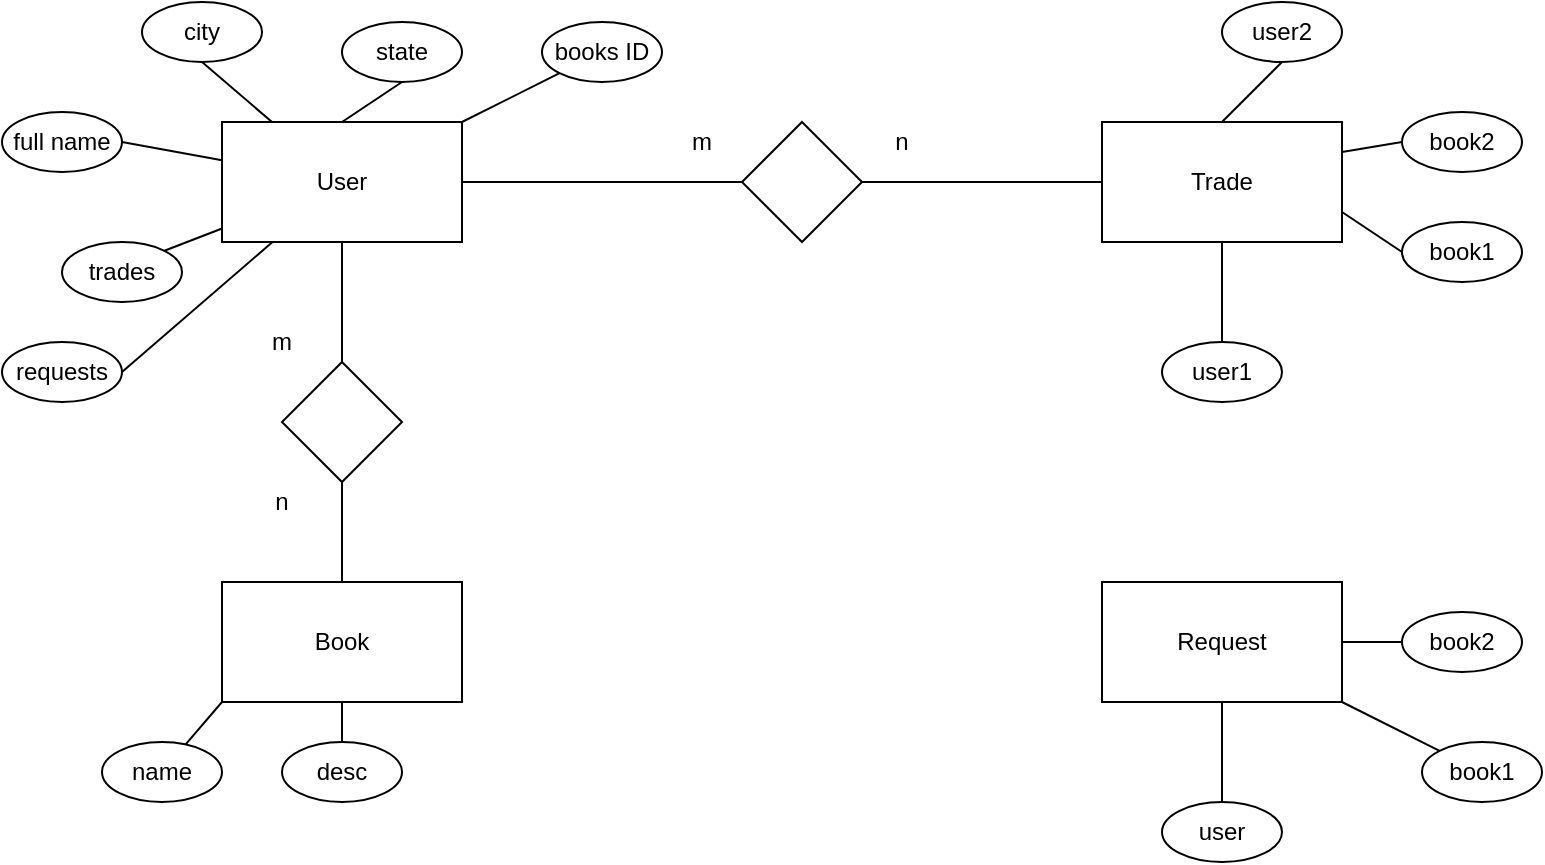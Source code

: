 <mxfile version="13.9.9" type="device"><diagram id="YYZ29TjwpLemS_fewLkr" name="Page-1"><mxGraphModel dx="621" dy="707" grid="1" gridSize="10" guides="1" tooltips="1" connect="1" arrows="1" fold="1" page="1" pageScale="1" pageWidth="850" pageHeight="1100" math="0" shadow="0"><root><mxCell id="0"/><mxCell id="1" parent="0"/><mxCell id="ZxvFSqc-yX03ytRal2Wq-12" style="edgeStyle=none;rounded=0;orthogonalLoop=1;jettySize=auto;html=1;exitX=0.5;exitY=1;exitDx=0;exitDy=0;endArrow=none;endFill=0;" edge="1" parent="1" source="ZxvFSqc-yX03ytRal2Wq-1" target="ZxvFSqc-yX03ytRal2Wq-11"><mxGeometry relative="1" as="geometry"/></mxCell><mxCell id="ZxvFSqc-yX03ytRal2Wq-1" value="User" style="rounded=0;whiteSpace=wrap;html=1;" vertex="1" parent="1"><mxGeometry x="120" y="120" width="120" height="60" as="geometry"/></mxCell><mxCell id="ZxvFSqc-yX03ytRal2Wq-48" style="edgeStyle=none;rounded=0;orthogonalLoop=1;jettySize=auto;html=1;exitX=0;exitY=1;exitDx=0;exitDy=0;endArrow=none;endFill=0;" edge="1" parent="1" source="ZxvFSqc-yX03ytRal2Wq-3" target="ZxvFSqc-yX03ytRal2Wq-34"><mxGeometry relative="1" as="geometry"/></mxCell><mxCell id="ZxvFSqc-yX03ytRal2Wq-49" style="edgeStyle=none;rounded=0;orthogonalLoop=1;jettySize=auto;html=1;exitX=0.5;exitY=1;exitDx=0;exitDy=0;endArrow=none;endFill=0;" edge="1" parent="1" source="ZxvFSqc-yX03ytRal2Wq-3" target="ZxvFSqc-yX03ytRal2Wq-35"><mxGeometry relative="1" as="geometry"/></mxCell><mxCell id="ZxvFSqc-yX03ytRal2Wq-3" value="Book" style="rounded=0;whiteSpace=wrap;html=1;" vertex="1" parent="1"><mxGeometry x="120" y="350" width="120" height="60" as="geometry"/></mxCell><mxCell id="ZxvFSqc-yX03ytRal2Wq-23" style="edgeStyle=none;rounded=0;orthogonalLoop=1;jettySize=auto;html=1;exitX=1;exitY=0.5;exitDx=0;exitDy=0;entryX=0;entryY=0.5;entryDx=0;entryDy=0;endArrow=none;endFill=0;" edge="1" parent="1" source="ZxvFSqc-yX03ytRal2Wq-4" target="ZxvFSqc-yX03ytRal2Wq-22"><mxGeometry relative="1" as="geometry"/></mxCell><mxCell id="ZxvFSqc-yX03ytRal2Wq-24" style="edgeStyle=none;rounded=0;orthogonalLoop=1;jettySize=auto;html=1;exitX=0.5;exitY=1;exitDx=0;exitDy=0;entryX=0.5;entryY=0;entryDx=0;entryDy=0;endArrow=none;endFill=0;" edge="1" parent="1" source="ZxvFSqc-yX03ytRal2Wq-4" target="ZxvFSqc-yX03ytRal2Wq-17"><mxGeometry relative="1" as="geometry"/></mxCell><mxCell id="ZxvFSqc-yX03ytRal2Wq-25" style="edgeStyle=none;rounded=0;orthogonalLoop=1;jettySize=auto;html=1;exitX=1;exitY=1;exitDx=0;exitDy=0;endArrow=none;endFill=0;" edge="1" parent="1" source="ZxvFSqc-yX03ytRal2Wq-4" target="ZxvFSqc-yX03ytRal2Wq-20"><mxGeometry relative="1" as="geometry"/></mxCell><mxCell id="ZxvFSqc-yX03ytRal2Wq-4" value="Request" style="rounded=0;whiteSpace=wrap;html=1;" vertex="1" parent="1"><mxGeometry x="560" y="350" width="120" height="60" as="geometry"/></mxCell><mxCell id="ZxvFSqc-yX03ytRal2Wq-41" style="edgeStyle=none;rounded=0;orthogonalLoop=1;jettySize=auto;html=1;exitX=0.5;exitY=1;exitDx=0;exitDy=0;endArrow=none;endFill=0;" edge="1" parent="1" source="ZxvFSqc-yX03ytRal2Wq-5" target="ZxvFSqc-yX03ytRal2Wq-40"><mxGeometry relative="1" as="geometry"/></mxCell><mxCell id="ZxvFSqc-yX03ytRal2Wq-42" style="edgeStyle=none;rounded=0;orthogonalLoop=1;jettySize=auto;html=1;exitX=1;exitY=0.25;exitDx=0;exitDy=0;entryX=0;entryY=0.5;entryDx=0;entryDy=0;endArrow=none;endFill=0;" edge="1" parent="1" source="ZxvFSqc-yX03ytRal2Wq-5" target="ZxvFSqc-yX03ytRal2Wq-38"><mxGeometry relative="1" as="geometry"/></mxCell><mxCell id="ZxvFSqc-yX03ytRal2Wq-43" style="edgeStyle=none;rounded=0;orthogonalLoop=1;jettySize=auto;html=1;exitX=1;exitY=0.75;exitDx=0;exitDy=0;entryX=0;entryY=0.5;entryDx=0;entryDy=0;endArrow=none;endFill=0;" edge="1" parent="1" source="ZxvFSqc-yX03ytRal2Wq-5" target="ZxvFSqc-yX03ytRal2Wq-39"><mxGeometry relative="1" as="geometry"/></mxCell><mxCell id="ZxvFSqc-yX03ytRal2Wq-5" value="Trade" style="rounded=0;whiteSpace=wrap;html=1;" vertex="1" parent="1"><mxGeometry x="560" y="120" width="120" height="60" as="geometry"/></mxCell><mxCell id="ZxvFSqc-yX03ytRal2Wq-7" style="rounded=0;orthogonalLoop=1;jettySize=auto;html=1;endArrow=none;endFill=0;" edge="1" parent="1" source="ZxvFSqc-yX03ytRal2Wq-6" target="ZxvFSqc-yX03ytRal2Wq-5"><mxGeometry relative="1" as="geometry"/></mxCell><mxCell id="ZxvFSqc-yX03ytRal2Wq-8" style="edgeStyle=none;rounded=0;orthogonalLoop=1;jettySize=auto;html=1;exitX=0;exitY=0.5;exitDx=0;exitDy=0;endArrow=none;endFill=0;" edge="1" parent="1" source="ZxvFSqc-yX03ytRal2Wq-6" target="ZxvFSqc-yX03ytRal2Wq-1"><mxGeometry relative="1" as="geometry"/></mxCell><mxCell id="ZxvFSqc-yX03ytRal2Wq-6" value="" style="rhombus;whiteSpace=wrap;html=1;" vertex="1" parent="1"><mxGeometry x="380" y="120" width="60" height="60" as="geometry"/></mxCell><mxCell id="ZxvFSqc-yX03ytRal2Wq-9" value="m" style="text;html=1;strokeColor=none;fillColor=none;align=center;verticalAlign=middle;whiteSpace=wrap;rounded=0;" vertex="1" parent="1"><mxGeometry x="340" y="120" width="40" height="20" as="geometry"/></mxCell><mxCell id="ZxvFSqc-yX03ytRal2Wq-10" value="n" style="text;html=1;strokeColor=none;fillColor=none;align=center;verticalAlign=middle;whiteSpace=wrap;rounded=0;" vertex="1" parent="1"><mxGeometry x="440" y="120" width="40" height="20" as="geometry"/></mxCell><mxCell id="ZxvFSqc-yX03ytRal2Wq-14" style="edgeStyle=none;rounded=0;orthogonalLoop=1;jettySize=auto;html=1;exitX=0.5;exitY=1;exitDx=0;exitDy=0;endArrow=none;endFill=0;" edge="1" parent="1" source="ZxvFSqc-yX03ytRal2Wq-11" target="ZxvFSqc-yX03ytRal2Wq-3"><mxGeometry relative="1" as="geometry"/></mxCell><mxCell id="ZxvFSqc-yX03ytRal2Wq-11" value="" style="rhombus;whiteSpace=wrap;html=1;" vertex="1" parent="1"><mxGeometry x="150" y="240" width="60" height="60" as="geometry"/></mxCell><mxCell id="ZxvFSqc-yX03ytRal2Wq-15" value="m" style="text;html=1;strokeColor=none;fillColor=none;align=center;verticalAlign=middle;whiteSpace=wrap;rounded=0;" vertex="1" parent="1"><mxGeometry x="130" y="220" width="40" height="20" as="geometry"/></mxCell><mxCell id="ZxvFSqc-yX03ytRal2Wq-16" value="n" style="text;html=1;strokeColor=none;fillColor=none;align=center;verticalAlign=middle;whiteSpace=wrap;rounded=0;" vertex="1" parent="1"><mxGeometry x="130" y="300" width="40" height="20" as="geometry"/></mxCell><mxCell id="ZxvFSqc-yX03ytRal2Wq-17" value="user" style="ellipse;whiteSpace=wrap;html=1;" vertex="1" parent="1"><mxGeometry x="590" y="460" width="60" height="30" as="geometry"/></mxCell><mxCell id="ZxvFSqc-yX03ytRal2Wq-20" value="book1" style="ellipse;whiteSpace=wrap;html=1;" vertex="1" parent="1"><mxGeometry x="720" y="430" width="60" height="30" as="geometry"/></mxCell><mxCell id="ZxvFSqc-yX03ytRal2Wq-22" value="book2" style="ellipse;whiteSpace=wrap;html=1;" vertex="1" parent="1"><mxGeometry x="710" y="365" width="60" height="30" as="geometry"/></mxCell><mxCell id="ZxvFSqc-yX03ytRal2Wq-30" style="edgeStyle=none;rounded=0;orthogonalLoop=1;jettySize=auto;html=1;exitX=0.5;exitY=1;exitDx=0;exitDy=0;endArrow=none;endFill=0;" edge="1" parent="1" source="ZxvFSqc-yX03ytRal2Wq-26" target="ZxvFSqc-yX03ytRal2Wq-1"><mxGeometry relative="1" as="geometry"/></mxCell><mxCell id="ZxvFSqc-yX03ytRal2Wq-26" value="city" style="ellipse;whiteSpace=wrap;html=1;" vertex="1" parent="1"><mxGeometry x="80" y="60" width="60" height="30" as="geometry"/></mxCell><mxCell id="ZxvFSqc-yX03ytRal2Wq-29" style="edgeStyle=none;rounded=0;orthogonalLoop=1;jettySize=auto;html=1;exitX=1;exitY=0.5;exitDx=0;exitDy=0;endArrow=none;endFill=0;" edge="1" parent="1" source="ZxvFSqc-yX03ytRal2Wq-27" target="ZxvFSqc-yX03ytRal2Wq-1"><mxGeometry relative="1" as="geometry"/></mxCell><mxCell id="ZxvFSqc-yX03ytRal2Wq-27" value="full name" style="ellipse;whiteSpace=wrap;html=1;" vertex="1" parent="1"><mxGeometry x="10" y="115" width="60" height="30" as="geometry"/></mxCell><mxCell id="ZxvFSqc-yX03ytRal2Wq-31" style="edgeStyle=none;rounded=0;orthogonalLoop=1;jettySize=auto;html=1;exitX=0.5;exitY=1;exitDx=0;exitDy=0;entryX=0.5;entryY=0;entryDx=0;entryDy=0;endArrow=none;endFill=0;" edge="1" parent="1" source="ZxvFSqc-yX03ytRal2Wq-28" target="ZxvFSqc-yX03ytRal2Wq-1"><mxGeometry relative="1" as="geometry"/></mxCell><mxCell id="ZxvFSqc-yX03ytRal2Wq-28" value="state" style="ellipse;whiteSpace=wrap;html=1;" vertex="1" parent="1"><mxGeometry x="180" y="70" width="60" height="30" as="geometry"/></mxCell><mxCell id="ZxvFSqc-yX03ytRal2Wq-33" style="edgeStyle=none;rounded=0;orthogonalLoop=1;jettySize=auto;html=1;exitX=0;exitY=1;exitDx=0;exitDy=0;endArrow=none;endFill=0;" edge="1" parent="1" source="ZxvFSqc-yX03ytRal2Wq-32" target="ZxvFSqc-yX03ytRal2Wq-1"><mxGeometry relative="1" as="geometry"/></mxCell><mxCell id="ZxvFSqc-yX03ytRal2Wq-32" value="books ID" style="ellipse;whiteSpace=wrap;html=1;" vertex="1" parent="1"><mxGeometry x="280" y="70" width="60" height="30" as="geometry"/></mxCell><mxCell id="ZxvFSqc-yX03ytRal2Wq-34" value="name" style="ellipse;whiteSpace=wrap;html=1;" vertex="1" parent="1"><mxGeometry x="60" y="430" width="60" height="30" as="geometry"/></mxCell><mxCell id="ZxvFSqc-yX03ytRal2Wq-35" value="desc" style="ellipse;whiteSpace=wrap;html=1;" vertex="1" parent="1"><mxGeometry x="150" y="430" width="60" height="30" as="geometry"/></mxCell><mxCell id="ZxvFSqc-yX03ytRal2Wq-37" style="edgeStyle=none;rounded=0;orthogonalLoop=1;jettySize=auto;html=1;exitX=0.5;exitY=1;exitDx=0;exitDy=0;entryX=0.5;entryY=0;entryDx=0;entryDy=0;endArrow=none;endFill=0;" edge="1" parent="1" source="ZxvFSqc-yX03ytRal2Wq-36" target="ZxvFSqc-yX03ytRal2Wq-5"><mxGeometry relative="1" as="geometry"/></mxCell><mxCell id="ZxvFSqc-yX03ytRal2Wq-36" value="user2" style="ellipse;whiteSpace=wrap;html=1;" vertex="1" parent="1"><mxGeometry x="620" y="60" width="60" height="30" as="geometry"/></mxCell><mxCell id="ZxvFSqc-yX03ytRal2Wq-38" value="book2" style="ellipse;whiteSpace=wrap;html=1;" vertex="1" parent="1"><mxGeometry x="710" y="115" width="60" height="30" as="geometry"/></mxCell><mxCell id="ZxvFSqc-yX03ytRal2Wq-39" value="book1" style="ellipse;whiteSpace=wrap;html=1;" vertex="1" parent="1"><mxGeometry x="710" y="170" width="60" height="30" as="geometry"/></mxCell><mxCell id="ZxvFSqc-yX03ytRal2Wq-40" value="user1" style="ellipse;whiteSpace=wrap;html=1;" vertex="1" parent="1"><mxGeometry x="590" y="230" width="60" height="30" as="geometry"/></mxCell><mxCell id="ZxvFSqc-yX03ytRal2Wq-46" style="edgeStyle=none;rounded=0;orthogonalLoop=1;jettySize=auto;html=1;exitX=1;exitY=0;exitDx=0;exitDy=0;endArrow=none;endFill=0;" edge="1" parent="1" source="ZxvFSqc-yX03ytRal2Wq-44" target="ZxvFSqc-yX03ytRal2Wq-1"><mxGeometry relative="1" as="geometry"/></mxCell><mxCell id="ZxvFSqc-yX03ytRal2Wq-44" value="trades" style="ellipse;whiteSpace=wrap;html=1;" vertex="1" parent="1"><mxGeometry x="40" y="180" width="60" height="30" as="geometry"/></mxCell><mxCell id="ZxvFSqc-yX03ytRal2Wq-47" style="edgeStyle=none;rounded=0;orthogonalLoop=1;jettySize=auto;html=1;exitX=1;exitY=0.5;exitDx=0;exitDy=0;endArrow=none;endFill=0;" edge="1" parent="1" source="ZxvFSqc-yX03ytRal2Wq-45" target="ZxvFSqc-yX03ytRal2Wq-1"><mxGeometry relative="1" as="geometry"/></mxCell><mxCell id="ZxvFSqc-yX03ytRal2Wq-45" value="requests" style="ellipse;whiteSpace=wrap;html=1;" vertex="1" parent="1"><mxGeometry x="10" y="230" width="60" height="30" as="geometry"/></mxCell></root></mxGraphModel></diagram></mxfile>